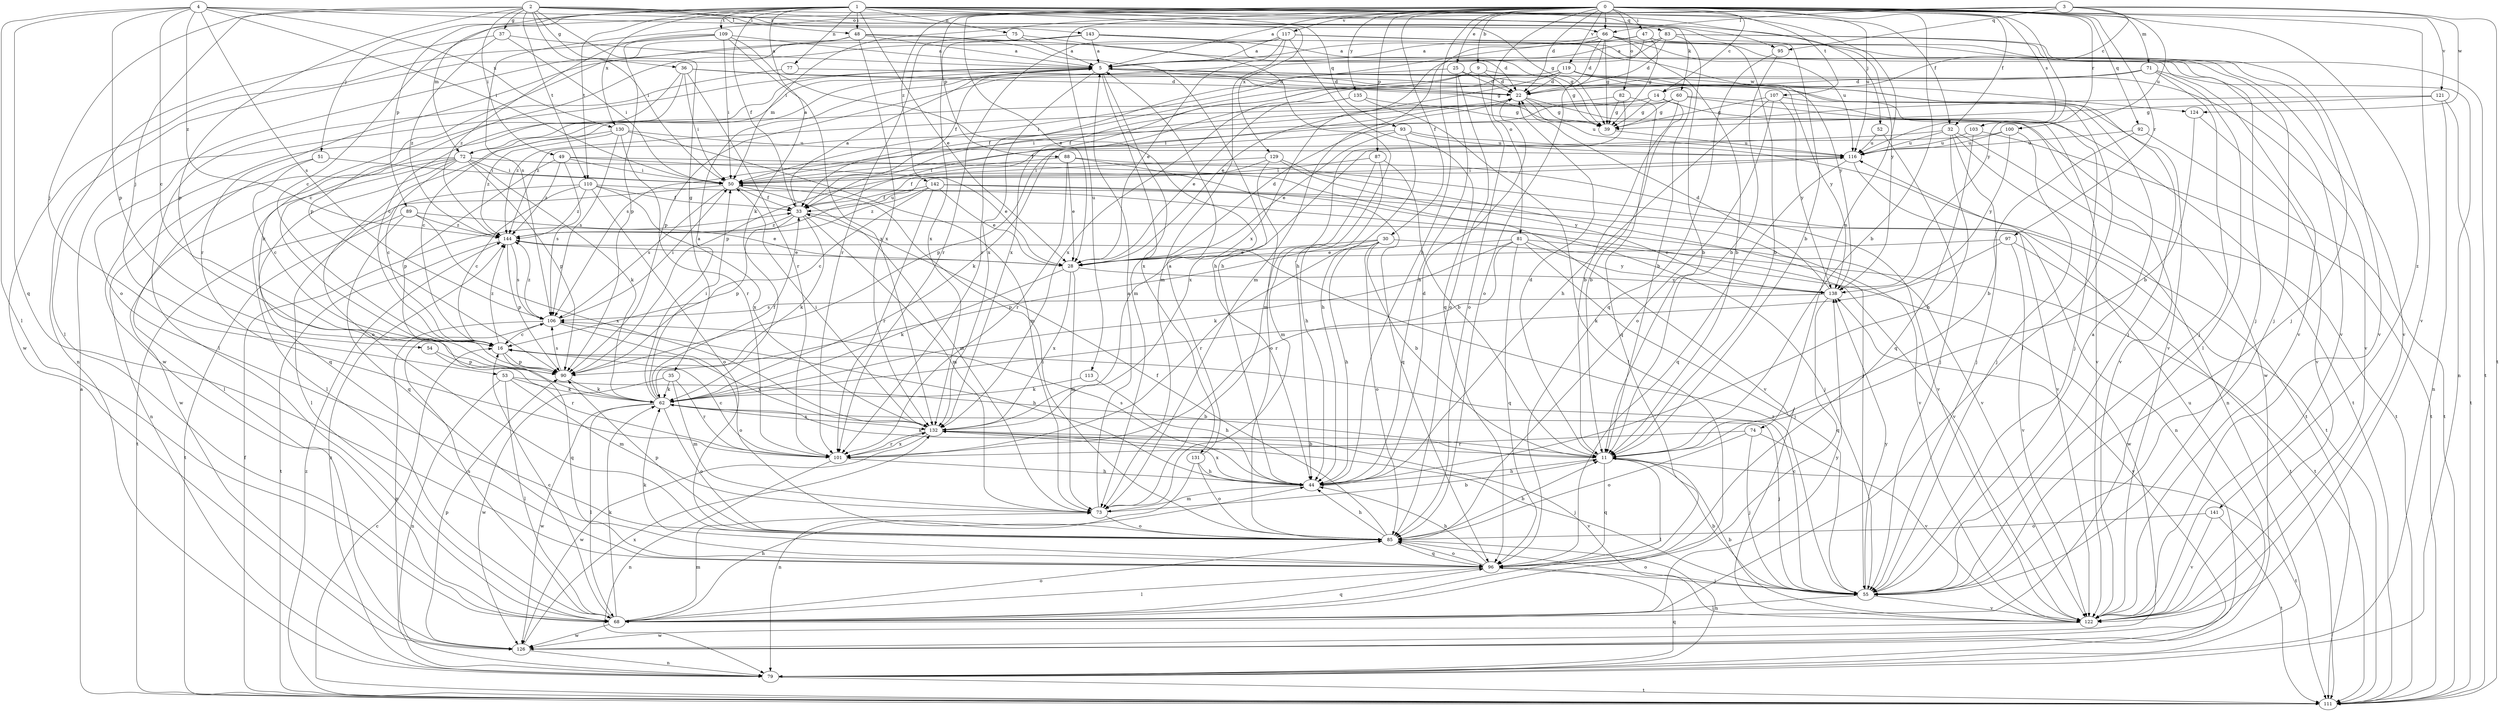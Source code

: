 strict digraph  {
0;
1;
2;
3;
4;
5;
9;
11;
14;
16;
22;
25;
28;
30;
32;
33;
35;
36;
37;
39;
44;
47;
48;
49;
50;
51;
52;
53;
54;
55;
60;
62;
66;
68;
71;
72;
73;
74;
75;
77;
79;
81;
82;
83;
85;
87;
88;
89;
90;
92;
93;
95;
96;
97;
100;
101;
103;
106;
107;
109;
110;
111;
113;
116;
117;
119;
121;
122;
124;
126;
129;
130;
131;
132;
135;
138;
141;
142;
143;
144;
0 -> 5  [label=a];
0 -> 9  [label=b];
0 -> 11  [label=b];
0 -> 14  [label=c];
0 -> 22  [label=d];
0 -> 25  [label=e];
0 -> 28  [label=e];
0 -> 30  [label=f];
0 -> 32  [label=f];
0 -> 44  [label=h];
0 -> 47  [label=i];
0 -> 66  [label=l];
0 -> 71  [label=m];
0 -> 81  [label=o];
0 -> 82  [label=o];
0 -> 87  [label=p];
0 -> 88  [label=p];
0 -> 92  [label=q];
0 -> 97  [label=r];
0 -> 100  [label=r];
0 -> 103  [label=s];
0 -> 106  [label=s];
0 -> 107  [label=t];
0 -> 113  [label=u];
0 -> 116  [label=u];
0 -> 117  [label=v];
0 -> 119  [label=v];
0 -> 121  [label=v];
0 -> 122  [label=v];
0 -> 135  [label=y];
0 -> 138  [label=y];
0 -> 141  [label=z];
0 -> 142  [label=z];
1 -> 28  [label=e];
1 -> 32  [label=f];
1 -> 33  [label=f];
1 -> 48  [label=i];
1 -> 51  [label=j];
1 -> 52  [label=j];
1 -> 60  [label=k];
1 -> 62  [label=k];
1 -> 72  [label=m];
1 -> 74  [label=n];
1 -> 75  [label=n];
1 -> 77  [label=n];
1 -> 89  [label=p];
1 -> 93  [label=q];
1 -> 95  [label=q];
1 -> 109  [label=t];
1 -> 110  [label=t];
1 -> 129  [label=x];
1 -> 130  [label=x];
2 -> 11  [label=b];
2 -> 35  [label=g];
2 -> 36  [label=g];
2 -> 37  [label=g];
2 -> 48  [label=i];
2 -> 49  [label=i];
2 -> 50  [label=i];
2 -> 53  [label=j];
2 -> 54  [label=j];
2 -> 83  [label=o];
2 -> 90  [label=p];
2 -> 110  [label=t];
2 -> 138  [label=y];
2 -> 143  [label=z];
3 -> 14  [label=c];
3 -> 16  [label=c];
3 -> 50  [label=i];
3 -> 66  [label=l];
3 -> 95  [label=q];
3 -> 111  [label=t];
3 -> 116  [label=u];
3 -> 124  [label=w];
4 -> 16  [label=c];
4 -> 39  [label=g];
4 -> 50  [label=i];
4 -> 66  [label=l];
4 -> 68  [label=l];
4 -> 90  [label=p];
4 -> 96  [label=q];
4 -> 106  [label=s];
4 -> 130  [label=x];
4 -> 144  [label=z];
5 -> 22  [label=d];
5 -> 39  [label=g];
5 -> 55  [label=j];
5 -> 72  [label=m];
5 -> 73  [label=m];
5 -> 124  [label=w];
5 -> 126  [label=w];
5 -> 131  [label=x];
5 -> 132  [label=x];
9 -> 22  [label=d];
9 -> 33  [label=f];
9 -> 39  [label=g];
9 -> 85  [label=o];
9 -> 132  [label=x];
11 -> 22  [label=d];
11 -> 44  [label=h];
11 -> 62  [label=k];
11 -> 68  [label=l];
11 -> 96  [label=q];
11 -> 111  [label=t];
14 -> 11  [label=b];
14 -> 16  [label=c];
14 -> 39  [label=g];
14 -> 106  [label=s];
14 -> 122  [label=v];
16 -> 90  [label=p];
16 -> 96  [label=q];
16 -> 132  [label=x];
16 -> 144  [label=z];
22 -> 39  [label=g];
22 -> 50  [label=i];
22 -> 116  [label=u];
22 -> 126  [label=w];
25 -> 22  [label=d];
25 -> 44  [label=h];
25 -> 68  [label=l];
25 -> 85  [label=o];
25 -> 90  [label=p];
28 -> 22  [label=d];
28 -> 62  [label=k];
28 -> 73  [label=m];
28 -> 132  [label=x];
28 -> 138  [label=y];
30 -> 11  [label=b];
30 -> 28  [label=e];
30 -> 44  [label=h];
30 -> 85  [label=o];
30 -> 90  [label=p];
30 -> 101  [label=r];
30 -> 126  [label=w];
32 -> 44  [label=h];
32 -> 55  [label=j];
32 -> 79  [label=n];
32 -> 111  [label=t];
32 -> 116  [label=u];
32 -> 132  [label=x];
33 -> 5  [label=a];
33 -> 62  [label=k];
33 -> 73  [label=m];
33 -> 90  [label=p];
33 -> 122  [label=v];
33 -> 144  [label=z];
35 -> 62  [label=k];
35 -> 73  [label=m];
35 -> 101  [label=r];
35 -> 126  [label=w];
36 -> 16  [label=c];
36 -> 22  [label=d];
36 -> 50  [label=i];
36 -> 62  [label=k];
36 -> 101  [label=r];
36 -> 122  [label=v];
37 -> 5  [label=a];
37 -> 50  [label=i];
37 -> 68  [label=l];
37 -> 144  [label=z];
39 -> 116  [label=u];
44 -> 22  [label=d];
44 -> 73  [label=m];
44 -> 106  [label=s];
44 -> 132  [label=x];
47 -> 5  [label=a];
47 -> 11  [label=b];
47 -> 39  [label=g];
47 -> 55  [label=j];
47 -> 101  [label=r];
47 -> 122  [label=v];
47 -> 132  [label=x];
48 -> 5  [label=a];
48 -> 44  [label=h];
48 -> 79  [label=n];
48 -> 90  [label=p];
48 -> 122  [label=v];
48 -> 132  [label=x];
49 -> 28  [label=e];
49 -> 50  [label=i];
49 -> 90  [label=p];
49 -> 106  [label=s];
49 -> 122  [label=v];
49 -> 144  [label=z];
50 -> 33  [label=f];
50 -> 55  [label=j];
50 -> 73  [label=m];
50 -> 106  [label=s];
50 -> 111  [label=t];
51 -> 16  [label=c];
51 -> 50  [label=i];
51 -> 68  [label=l];
52 -> 55  [label=j];
52 -> 116  [label=u];
53 -> 11  [label=b];
53 -> 62  [label=k];
53 -> 68  [label=l];
53 -> 73  [label=m];
53 -> 79  [label=n];
54 -> 90  [label=p];
54 -> 101  [label=r];
55 -> 5  [label=a];
55 -> 11  [label=b];
55 -> 16  [label=c];
55 -> 68  [label=l];
55 -> 85  [label=o];
55 -> 122  [label=v];
55 -> 138  [label=y];
55 -> 144  [label=z];
60 -> 11  [label=b];
60 -> 39  [label=g];
60 -> 50  [label=i];
60 -> 111  [label=t];
60 -> 122  [label=v];
60 -> 144  [label=z];
62 -> 5  [label=a];
62 -> 33  [label=f];
62 -> 50  [label=i];
62 -> 55  [label=j];
62 -> 68  [label=l];
62 -> 85  [label=o];
62 -> 126  [label=w];
62 -> 132  [label=x];
66 -> 5  [label=a];
66 -> 11  [label=b];
66 -> 22  [label=d];
66 -> 39  [label=g];
66 -> 55  [label=j];
66 -> 73  [label=m];
66 -> 85  [label=o];
66 -> 116  [label=u];
68 -> 16  [label=c];
68 -> 44  [label=h];
68 -> 62  [label=k];
68 -> 73  [label=m];
68 -> 85  [label=o];
68 -> 96  [label=q];
68 -> 106  [label=s];
68 -> 126  [label=w];
68 -> 138  [label=y];
71 -> 22  [label=d];
71 -> 55  [label=j];
71 -> 68  [label=l];
71 -> 79  [label=n];
71 -> 132  [label=x];
72 -> 5  [label=a];
72 -> 16  [label=c];
72 -> 50  [label=i];
72 -> 62  [label=k];
72 -> 68  [label=l];
72 -> 79  [label=n];
72 -> 90  [label=p];
72 -> 96  [label=q];
72 -> 122  [label=v];
72 -> 126  [label=w];
73 -> 5  [label=a];
73 -> 11  [label=b];
73 -> 85  [label=o];
74 -> 55  [label=j];
74 -> 85  [label=o];
74 -> 101  [label=r];
74 -> 122  [label=v];
75 -> 5  [label=a];
75 -> 44  [label=h];
75 -> 101  [label=r];
77 -> 22  [label=d];
77 -> 68  [label=l];
79 -> 96  [label=q];
79 -> 111  [label=t];
79 -> 144  [label=z];
81 -> 28  [label=e];
81 -> 55  [label=j];
81 -> 62  [label=k];
81 -> 96  [label=q];
81 -> 101  [label=r];
81 -> 111  [label=t];
81 -> 138  [label=y];
82 -> 39  [label=g];
82 -> 73  [label=m];
82 -> 90  [label=p];
82 -> 96  [label=q];
83 -> 5  [label=a];
83 -> 11  [label=b];
83 -> 22  [label=d];
83 -> 33  [label=f];
83 -> 55  [label=j];
83 -> 122  [label=v];
85 -> 11  [label=b];
85 -> 33  [label=f];
85 -> 44  [label=h];
85 -> 50  [label=i];
85 -> 79  [label=n];
85 -> 90  [label=p];
85 -> 96  [label=q];
87 -> 11  [label=b];
87 -> 44  [label=h];
87 -> 50  [label=i];
87 -> 73  [label=m];
88 -> 28  [label=e];
88 -> 50  [label=i];
88 -> 96  [label=q];
88 -> 101  [label=r];
88 -> 111  [label=t];
89 -> 28  [label=e];
89 -> 96  [label=q];
89 -> 111  [label=t];
89 -> 132  [label=x];
89 -> 144  [label=z];
90 -> 62  [label=k];
90 -> 106  [label=s];
92 -> 11  [label=b];
92 -> 111  [label=t];
92 -> 116  [label=u];
93 -> 28  [label=e];
93 -> 44  [label=h];
93 -> 62  [label=k];
93 -> 111  [label=t];
93 -> 116  [label=u];
95 -> 11  [label=b];
95 -> 96  [label=q];
96 -> 44  [label=h];
96 -> 55  [label=j];
96 -> 62  [label=k];
96 -> 68  [label=l];
96 -> 85  [label=o];
97 -> 28  [label=e];
97 -> 62  [label=k];
97 -> 111  [label=t];
97 -> 122  [label=v];
100 -> 55  [label=j];
100 -> 90  [label=p];
100 -> 116  [label=u];
100 -> 138  [label=y];
101 -> 16  [label=c];
101 -> 44  [label=h];
101 -> 79  [label=n];
101 -> 132  [label=x];
103 -> 96  [label=q];
103 -> 111  [label=t];
103 -> 116  [label=u];
106 -> 16  [label=c];
106 -> 44  [label=h];
106 -> 50  [label=i];
106 -> 79  [label=n];
106 -> 85  [label=o];
106 -> 144  [label=z];
107 -> 39  [label=g];
107 -> 44  [label=h];
107 -> 55  [label=j];
107 -> 85  [label=o];
107 -> 138  [label=y];
109 -> 5  [label=a];
109 -> 44  [label=h];
109 -> 50  [label=i];
109 -> 90  [label=p];
109 -> 126  [label=w];
109 -> 132  [label=x];
109 -> 144  [label=z];
110 -> 16  [label=c];
110 -> 33  [label=f];
110 -> 68  [label=l];
110 -> 85  [label=o];
110 -> 122  [label=v];
110 -> 132  [label=x];
110 -> 144  [label=z];
111 -> 5  [label=a];
111 -> 16  [label=c];
111 -> 33  [label=f];
111 -> 144  [label=z];
113 -> 44  [label=h];
113 -> 62  [label=k];
116 -> 50  [label=i];
116 -> 96  [label=q];
116 -> 122  [label=v];
117 -> 5  [label=a];
117 -> 16  [label=c];
117 -> 28  [label=e];
117 -> 73  [label=m];
117 -> 96  [label=q];
117 -> 101  [label=r];
117 -> 111  [label=t];
117 -> 122  [label=v];
119 -> 11  [label=b];
119 -> 22  [label=d];
119 -> 28  [label=e];
119 -> 33  [label=f];
119 -> 50  [label=i];
119 -> 122  [label=v];
119 -> 138  [label=y];
121 -> 39  [label=g];
121 -> 79  [label=n];
121 -> 111  [label=t];
121 -> 144  [label=z];
122 -> 11  [label=b];
122 -> 126  [label=w];
124 -> 11  [label=b];
124 -> 122  [label=v];
126 -> 79  [label=n];
126 -> 90  [label=p];
126 -> 116  [label=u];
126 -> 132  [label=x];
126 -> 138  [label=y];
129 -> 33  [label=f];
129 -> 50  [label=i];
129 -> 55  [label=j];
129 -> 85  [label=o];
129 -> 138  [label=y];
130 -> 73  [label=m];
130 -> 85  [label=o];
130 -> 101  [label=r];
130 -> 106  [label=s];
130 -> 116  [label=u];
130 -> 144  [label=z];
131 -> 5  [label=a];
131 -> 44  [label=h];
131 -> 79  [label=n];
131 -> 85  [label=o];
132 -> 11  [label=b];
132 -> 50  [label=i];
132 -> 55  [label=j];
132 -> 101  [label=r];
132 -> 122  [label=v];
132 -> 126  [label=w];
135 -> 28  [label=e];
135 -> 33  [label=f];
135 -> 39  [label=g];
135 -> 68  [label=l];
138 -> 22  [label=d];
138 -> 96  [label=q];
138 -> 106  [label=s];
141 -> 85  [label=o];
141 -> 111  [label=t];
141 -> 122  [label=v];
142 -> 16  [label=c];
142 -> 28  [label=e];
142 -> 33  [label=f];
142 -> 79  [label=n];
142 -> 101  [label=r];
142 -> 122  [label=v];
142 -> 144  [label=z];
143 -> 5  [label=a];
143 -> 22  [label=d];
143 -> 39  [label=g];
143 -> 85  [label=o];
143 -> 101  [label=r];
143 -> 132  [label=x];
143 -> 138  [label=y];
144 -> 28  [label=e];
144 -> 90  [label=p];
144 -> 106  [label=s];
144 -> 111  [label=t];
144 -> 116  [label=u];
}
